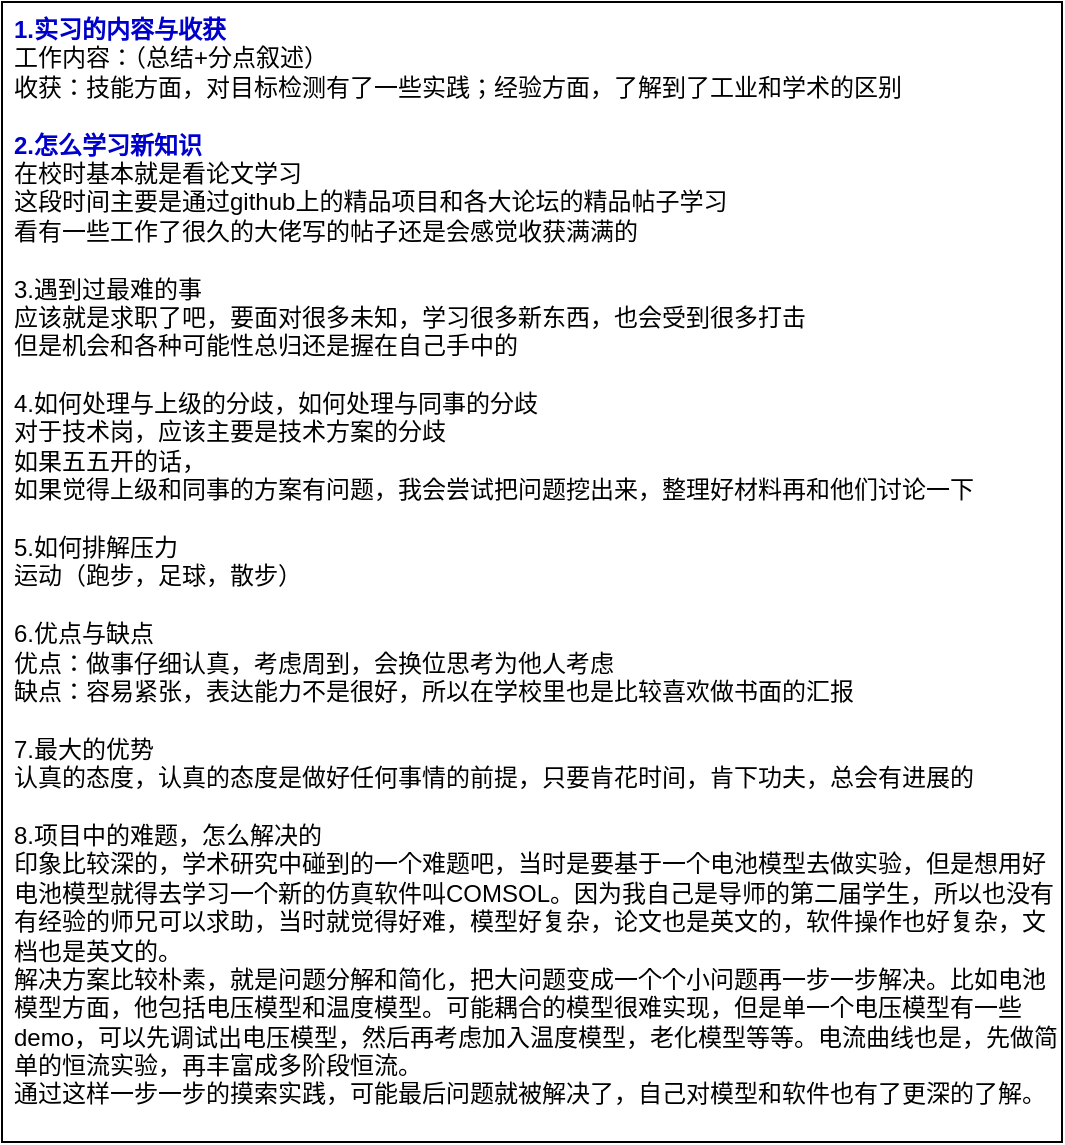 <mxfile version="24.7.8">
  <diagram name="第 1 页" id="Rx1fUuhY_IRhLyzXzS_3">
    <mxGraphModel dx="1192" dy="433" grid="1" gridSize="10" guides="1" tooltips="1" connect="1" arrows="1" fold="1" page="0" pageScale="1" pageWidth="827" pageHeight="1169" math="0" shadow="0">
      <root>
        <mxCell id="0" />
        <mxCell id="1" parent="0" />
        <mxCell id="AXEMRqHJ4q1Q8EE62VlG-1" value="&lt;font color=&quot;#0000cc&quot;&gt;&lt;b&gt;1.实习的内容与收获&lt;/b&gt;&lt;/font&gt;&lt;div&gt;工作内容：（总结+分点叙述）&lt;/div&gt;&lt;div&gt;收获：&lt;span style=&quot;background-color: initial;&quot;&gt;技能方面，对目标检测有了一些实践；&lt;/span&gt;&lt;span style=&quot;background-color: initial;&quot;&gt;经验方面，了解到了工业和学术的区别&lt;/span&gt;&lt;/div&gt;&lt;div&gt;&lt;br&gt;&lt;/div&gt;&lt;div&gt;&lt;font color=&quot;#0000cc&quot;&gt;&lt;b&gt;2.怎么学习新知识&lt;/b&gt;&lt;/font&gt;&lt;/div&gt;&lt;div&gt;在校时基本就是看论文学习&lt;/div&gt;&lt;div&gt;这段时间主要是通过github上的精品项目和各大论坛的精品帖子学习&lt;/div&gt;&lt;div&gt;看有一些工作了很久的大佬写的帖子还是会感觉收获满满的&lt;/div&gt;&lt;div&gt;&lt;br&gt;&lt;/div&gt;&lt;div&gt;3.遇到过最难的事&lt;/div&gt;&lt;div&gt;应该就是求职了吧，要面对很多未知，学习很多新东西，也会受到很多打击&lt;/div&gt;&lt;div&gt;但是机会和各种可能性总归还是握在自己手中的&lt;/div&gt;&lt;div&gt;&lt;br&gt;&lt;/div&gt;&lt;div&gt;4.如何处理与上级的分歧，如何处理与同事的分歧&lt;/div&gt;&lt;div&gt;对于技术岗，应该主要是技术方案的分歧&lt;/div&gt;&lt;div&gt;如果五五开的话，&lt;/div&gt;&lt;div&gt;如果觉得上级和同事的方案有问题，我会尝试把问题挖出来，整理好材料再和他们讨论一下&lt;/div&gt;&lt;div&gt;&lt;br&gt;&lt;/div&gt;&lt;div&gt;5.如何排解压力&lt;/div&gt;&lt;div&gt;运动（跑步，足球，散步）&lt;/div&gt;&lt;div&gt;&lt;br&gt;&lt;/div&gt;&lt;div&gt;6.优点与缺点&lt;/div&gt;&lt;div&gt;优点：做事仔细认真，考虑周到，会换位思考为他人考虑&lt;/div&gt;&lt;div&gt;缺点：容易紧张，表达能力不是很好，所以在学校里也是比较喜欢做书面的汇报&lt;/div&gt;&lt;div&gt;&lt;br&gt;&lt;/div&gt;&lt;div&gt;7.最大的优势&lt;/div&gt;&lt;div&gt;认真的态度，认真的态度是做好任何事情的前提，只要肯花时间，肯下功夫，总会有进展的&lt;/div&gt;&lt;div&gt;&lt;br&gt;&lt;/div&gt;&lt;div&gt;8.项目中的难题，怎么解决的&lt;/div&gt;&lt;div&gt;印象比较深的，学术研究中碰到的一个难题吧，当时是要基于一个电池模型去做实验，但是想用好电池模型就得去学习一个新的仿真软件叫COMSOL。因为我自己是导师的第二届学生，所以也没有有经验的师兄可以求助，当时就觉得好难，模型好复杂，论文也是英文的，软件操作也好复杂，文档也是英文的。&lt;/div&gt;&lt;div&gt;解决方案比较朴素，就是问题分解和简化，把大问题变成一个个小问题再一步一步解决。比如电池模型方面，他包括电压模型和温度模型。可能耦合的模型很难实现，但是单一个电压模型有一些demo，可以先调试出电压模型，然后再考虑加入温度模型，老化模型等等。电流曲线也是，先做简单的恒流实验，再丰富成多阶段恒流。&lt;/div&gt;&lt;div&gt;通过这样一步一步的摸索实践，可能最后问题就被解决了，自己对模型和软件也有了更深的了解。&lt;/div&gt;&lt;div&gt;&lt;br&gt;&lt;/div&gt;" style="rounded=0;whiteSpace=wrap;html=1;align=left;verticalAlign=top;spacingLeft=4;" vertex="1" parent="1">
          <mxGeometry x="-320" y="90" width="530" height="570" as="geometry" />
        </mxCell>
      </root>
    </mxGraphModel>
  </diagram>
</mxfile>
